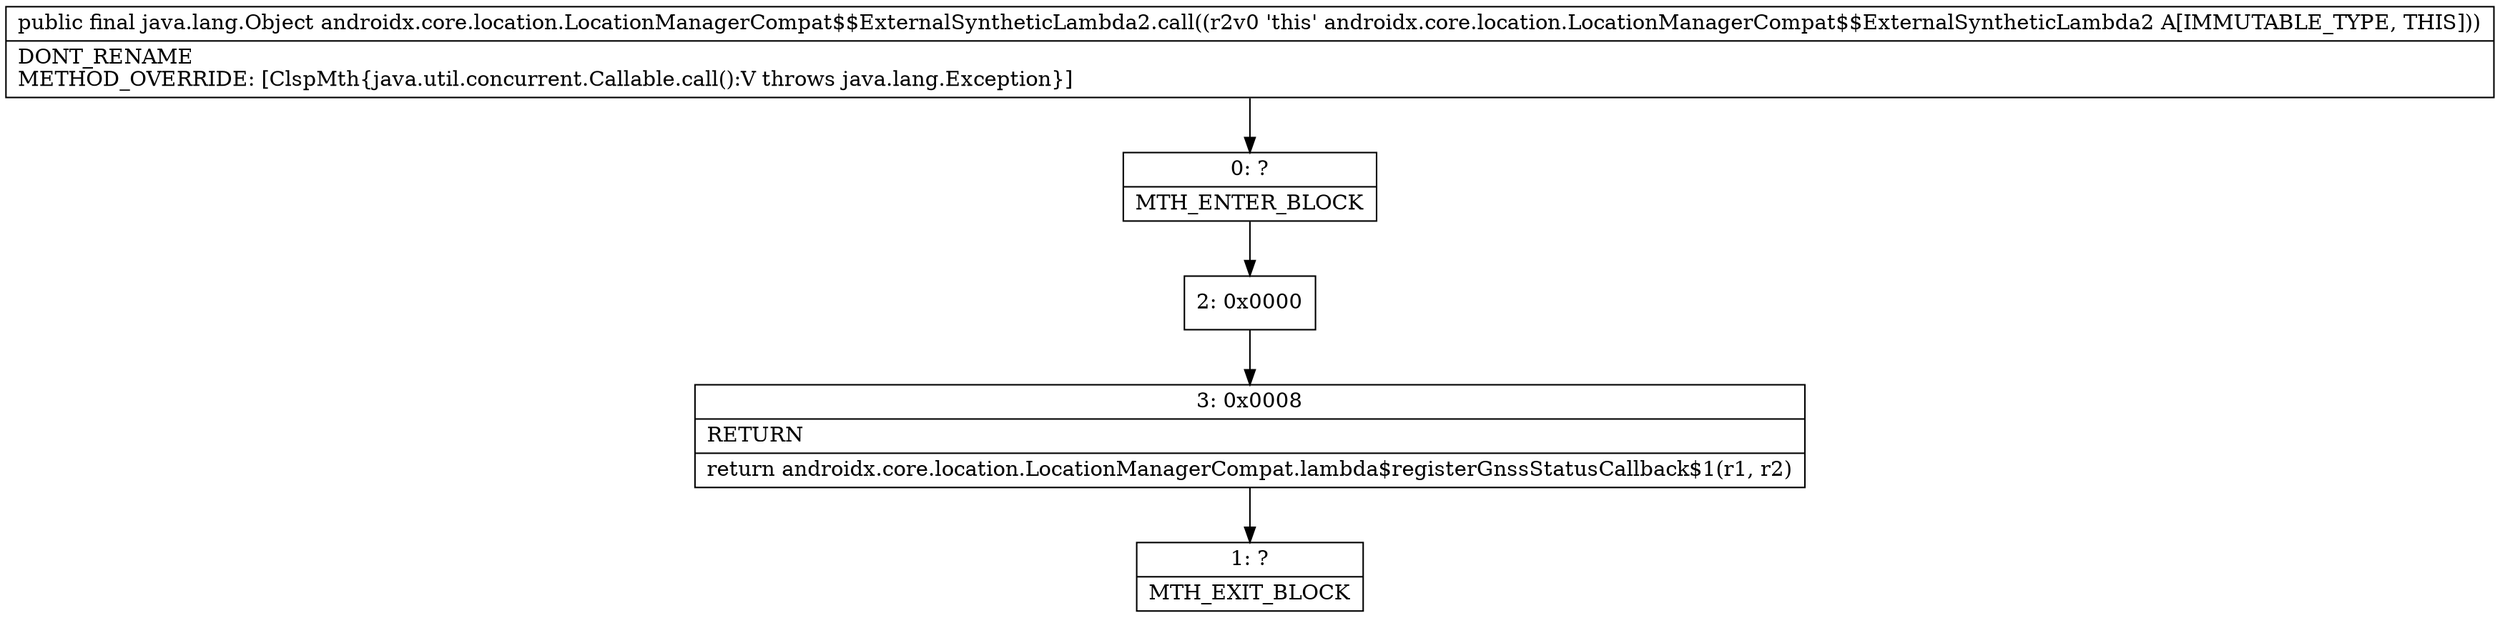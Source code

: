 digraph "CFG forandroidx.core.location.LocationManagerCompat$$ExternalSyntheticLambda2.call()Ljava\/lang\/Object;" {
Node_0 [shape=record,label="{0\:\ ?|MTH_ENTER_BLOCK\l}"];
Node_2 [shape=record,label="{2\:\ 0x0000}"];
Node_3 [shape=record,label="{3\:\ 0x0008|RETURN\l|return androidx.core.location.LocationManagerCompat.lambda$registerGnssStatusCallback$1(r1, r2)\l}"];
Node_1 [shape=record,label="{1\:\ ?|MTH_EXIT_BLOCK\l}"];
MethodNode[shape=record,label="{public final java.lang.Object androidx.core.location.LocationManagerCompat$$ExternalSyntheticLambda2.call((r2v0 'this' androidx.core.location.LocationManagerCompat$$ExternalSyntheticLambda2 A[IMMUTABLE_TYPE, THIS]))  | DONT_RENAME\lMETHOD_OVERRIDE: [ClspMth\{java.util.concurrent.Callable.call():V throws java.lang.Exception\}]\l}"];
MethodNode -> Node_0;Node_0 -> Node_2;
Node_2 -> Node_3;
Node_3 -> Node_1;
}

